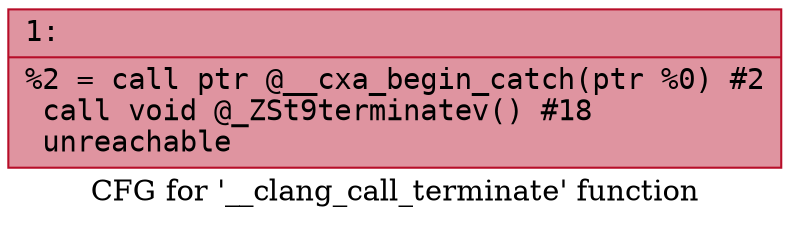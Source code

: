 digraph "CFG for '__clang_call_terminate' function" {
	label="CFG for '__clang_call_terminate' function";

	Node0x6000005d2df0 [shape=record,color="#b70d28ff", style=filled, fillcolor="#b70d2870" fontname="Courier",label="{1:\l|  %2 = call ptr @__cxa_begin_catch(ptr %0) #2\l  call void @_ZSt9terminatev() #18\l  unreachable\l}"];
}
